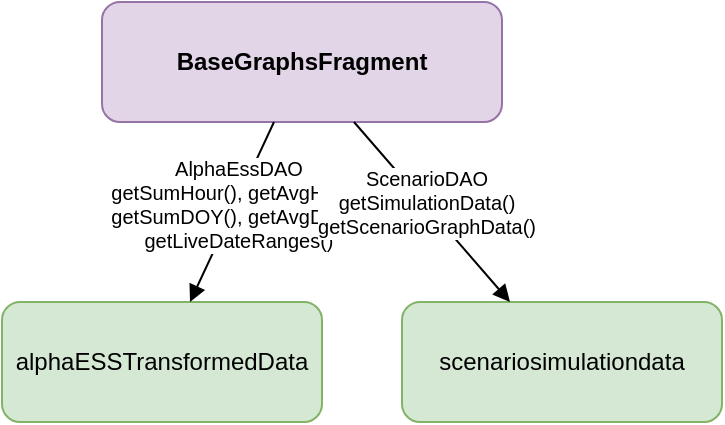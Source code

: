 <mxfile version="24.0.0" type="device">
  <diagram name="BaseGraphsFragment Dependencies" id="base-graphs-fragment">
    <mxGraphModel dx="1000" dy="600" grid="1" gridSize="10" guides="1" tooltips="1" connect="1" arrows="1" fold="1" page="1" pageScale="1" pageWidth="1200" pageHeight="800" math="0" shadow="0">
      <root>
        <mxCell id="0" />
        <mxCell id="1" parent="0" />
        
        <!-- BaseGraphsFragment -->
        <mxCell id="base-graphs-fragment" value="BaseGraphsFragment" style="rounded=1;whiteSpace=wrap;html=1;fillColor=#E1D5E7;strokeColor=#9673A6;fontColor=#000000;fontStyle=1;" vertex="1" parent="1">
          <mxGeometry x="100" y="50" width="200" height="60" as="geometry" />
        </mxCell>
        
        <!-- Database Tables -->
        <mxCell id="alphaess-table" value="alphaESSTransformedData" style="rounded=1;whiteSpace=wrap;html=1;fillColor=#D5E8D4;strokeColor=#82B366;fontColor=#000000;" vertex="1" parent="1">
          <mxGeometry x="50" y="200" width="160" height="60" as="geometry" />
        </mxCell>
        
        <mxCell id="simulation-table" value="scenariosimulationdata" style="rounded=1;whiteSpace=wrap;html=1;fillColor=#D5E8D4;strokeColor=#82B366;fontColor=#000000;" vertex="1" parent="1">
          <mxGeometry x="250" y="200" width="160" height="60" as="geometry" />
        </mxCell>
        
        <!-- Connections -->
        <mxCell id="connection1" edge="1" parent="1" source="base-graphs-fragment" target="alphaess-table" style="rounded=1;orthogonalLoop=1;jettySize=auto;html=1;startArrow=none;startFill=0;endArrow=block;endFill=1;strokeColor=#000000;">
          <mxGeometry relative="1" as="geometry" />
        </mxCell>
        <mxCell id="dao1-label" value="AlphaEssDAO&#xa;getSumHour(), getAvgHour()&#xa;getSumDOY(), getAvgDOY()&#xa;getLiveDateRanges()" style="edgeLabel;html=1;align=center;verticalAlign=middle;resizable=0;points=[];fontSize=10;fontColor=#000000;labelBackgroundColor=#FFFFFF;" vertex="1" connectable="0" parent="connection1">
          <mxGeometry x="-0.1" y="1" relative="1" as="geometry">
            <mxPoint as="offset" />
          </mxGeometry>
        </mxCell>
        
        <mxCell id="connection3" edge="1" parent="1" source="base-graphs-fragment" target="simulation-table" style="rounded=1;orthogonalLoop=1;jettySize=auto;html=1;startArrow=none;startFill=0;endArrow=block;endFill=1;strokeColor=#000000;">
          <mxGeometry relative="1" as="geometry" />
        </mxCell>
        <mxCell id="dao3-label" value="ScenarioDAO&#xa;getSimulationData()&#xa;getScenarioGraphData()" style="edgeLabel;html=1;align=center;verticalAlign=middle;resizable=0;points=[];fontSize=10;fontColor=#000000;labelBackgroundColor=#FFFFFF;" vertex="1" connectable="0" parent="connection3">
          <mxGeometry x="-0.1" y="1" relative="1" as="geometry">
            <mxPoint as="offset" />
          </mxGeometry>
        </mxCell>
        
      </root>
    </mxGraphModel>
  </diagram>
</mxfile>
        </mxCell>
        <mxCell id="dao3-label" value="ScenarioDAO&#xa;getSumHour(), getAvgHour()&#xa;getSumDOY(), getAvgDOY()" style="edgeLabel;html=1;align=center;verticalAlign=middle;resizable=0;points=[];fontSize=10;fontColor=#000000;labelBackgroundColor=#FFFFFF;" vertex="1" connectable="0" parent="connection3">
          <mxGeometry x="-0.1" y="1" relative="1" as="geometry">
            <mxPoint as="offset" />
          </mxGeometry>
        </mxCell>
        
      </root>
    </mxGraphModel>
  </diagram>
</mxfile>